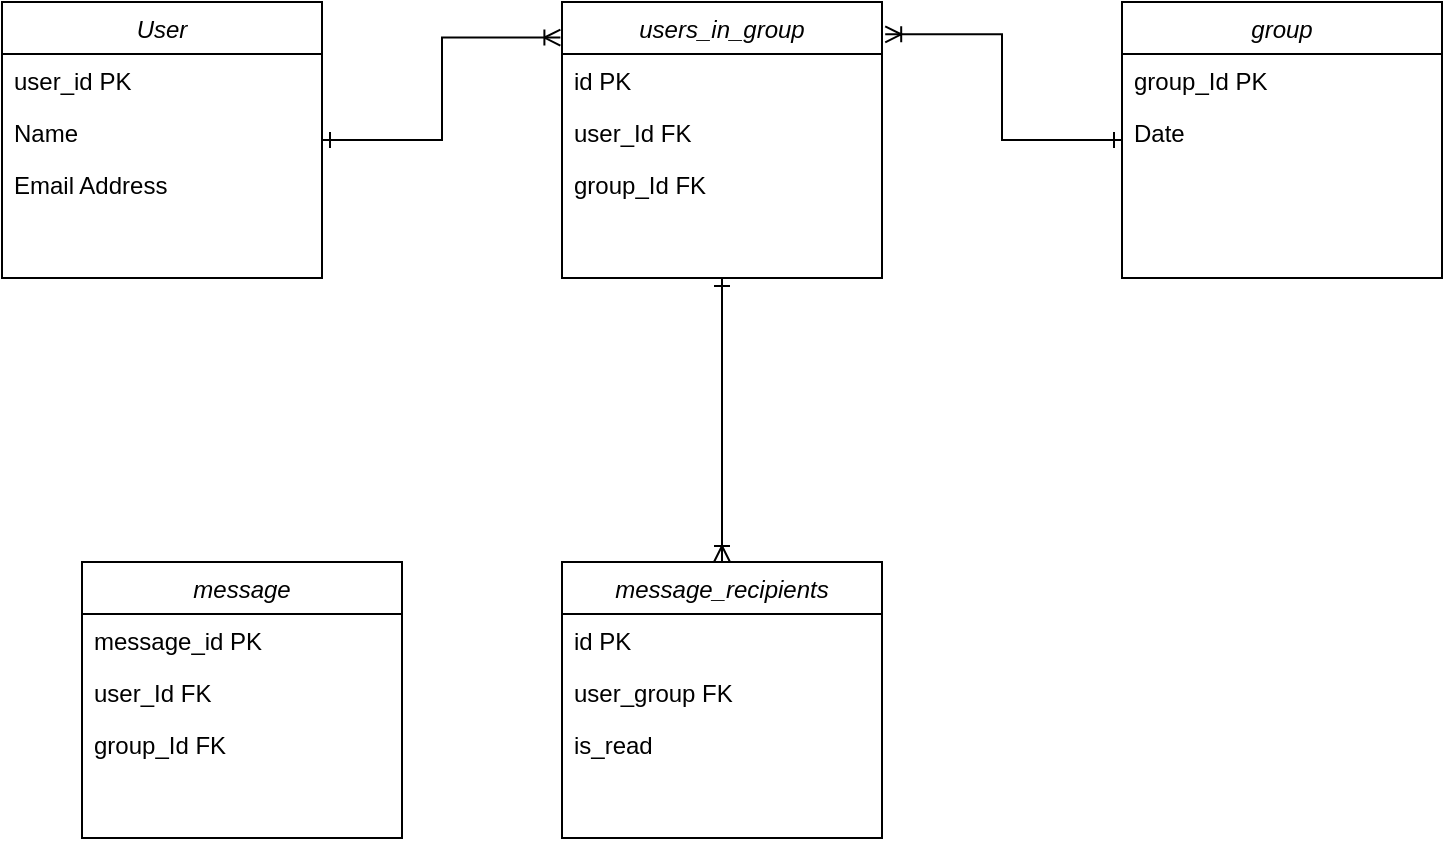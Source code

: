 <mxfile version="20.3.1" type="device"><diagram id="iW6jQiwhXgHwl51T9JRr" name="Page-1"><mxGraphModel dx="622" dy="772" grid="1" gridSize="10" guides="1" tooltips="1" connect="1" arrows="1" fold="1" page="1" pageScale="1" pageWidth="800" pageHeight="600" math="0" shadow="0"><root><mxCell id="0"/><mxCell id="1" parent="0"/><mxCell id="fItDy0RH4TVAh1Ig0ie7-1" style="edgeStyle=orthogonalEdgeStyle;rounded=0;orthogonalLoop=1;jettySize=auto;html=1;fontSize=14;startArrow=ERoneToMany;startFill=0;endArrow=ERone;endFill=0;exitX=-0.005;exitY=0.129;exitDx=0;exitDy=0;exitPerimeter=0;" edge="1" parent="1" source="fItDy0RH4TVAh1Ig0ie7-7" target="fItDy0RH4TVAh1Ig0ie7-2"><mxGeometry relative="1" as="geometry"/></mxCell><mxCell id="fItDy0RH4TVAh1Ig0ie7-2" value="User" style="swimlane;fontStyle=2;align=center;verticalAlign=top;childLayout=stackLayout;horizontal=1;startSize=26;horizontalStack=0;resizeParent=1;resizeLast=0;collapsible=1;marginBottom=0;rounded=0;shadow=0;strokeWidth=1;" vertex="1" parent="1"><mxGeometry x="840" y="80" width="160" height="138" as="geometry"><mxRectangle x="230" y="140" width="160" height="26" as="alternateBounds"/></mxGeometry></mxCell><mxCell id="fItDy0RH4TVAh1Ig0ie7-3" value="user_id PK" style="text;align=left;verticalAlign=top;spacingLeft=4;spacingRight=4;overflow=hidden;rotatable=0;points=[[0,0.5],[1,0.5]];portConstraint=eastwest;" vertex="1" parent="fItDy0RH4TVAh1Ig0ie7-2"><mxGeometry y="26" width="160" height="26" as="geometry"/></mxCell><mxCell id="fItDy0RH4TVAh1Ig0ie7-4" value="Name" style="text;align=left;verticalAlign=top;spacingLeft=4;spacingRight=4;overflow=hidden;rotatable=0;points=[[0,0.5],[1,0.5]];portConstraint=eastwest;" vertex="1" parent="fItDy0RH4TVAh1Ig0ie7-2"><mxGeometry y="52" width="160" height="26" as="geometry"/></mxCell><mxCell id="fItDy0RH4TVAh1Ig0ie7-5" value="Email Address" style="text;align=left;verticalAlign=top;spacingLeft=4;spacingRight=4;overflow=hidden;rotatable=0;points=[[0,0.5],[1,0.5]];portConstraint=eastwest;rounded=0;shadow=0;html=0;" vertex="1" parent="fItDy0RH4TVAh1Ig0ie7-2"><mxGeometry y="78" width="160" height="26" as="geometry"/></mxCell><mxCell id="fItDy0RH4TVAh1Ig0ie7-6" style="edgeStyle=orthogonalEdgeStyle;rounded=0;orthogonalLoop=1;jettySize=auto;html=1;exitX=0.5;exitY=0;exitDx=0;exitDy=0;entryX=0.5;entryY=1;entryDx=0;entryDy=0;fontSize=14;startArrow=ERoneToMany;startFill=0;endArrow=ERone;endFill=0;" edge="1" parent="1" source="fItDy0RH4TVAh1Ig0ie7-15" target="fItDy0RH4TVAh1Ig0ie7-7"><mxGeometry relative="1" as="geometry"/></mxCell><mxCell id="fItDy0RH4TVAh1Ig0ie7-7" value="users_in_group" style="swimlane;fontStyle=2;align=center;verticalAlign=top;childLayout=stackLayout;horizontal=1;startSize=26;horizontalStack=0;resizeParent=1;resizeLast=0;collapsible=1;marginBottom=0;rounded=0;shadow=0;strokeWidth=1;" vertex="1" parent="1"><mxGeometry x="1120" y="80" width="160" height="138" as="geometry"><mxRectangle x="230" y="140" width="160" height="26" as="alternateBounds"/></mxGeometry></mxCell><mxCell id="fItDy0RH4TVAh1Ig0ie7-8" value="id PK" style="text;align=left;verticalAlign=top;spacingLeft=4;spacingRight=4;overflow=hidden;rotatable=0;points=[[0,0.5],[1,0.5]];portConstraint=eastwest;" vertex="1" parent="fItDy0RH4TVAh1Ig0ie7-7"><mxGeometry y="26" width="160" height="26" as="geometry"/></mxCell><mxCell id="fItDy0RH4TVAh1Ig0ie7-9" value="user_Id FK" style="text;align=left;verticalAlign=top;spacingLeft=4;spacingRight=4;overflow=hidden;rotatable=0;points=[[0,0.5],[1,0.5]];portConstraint=eastwest;" vertex="1" parent="fItDy0RH4TVAh1Ig0ie7-7"><mxGeometry y="52" width="160" height="26" as="geometry"/></mxCell><mxCell id="fItDy0RH4TVAh1Ig0ie7-10" value="group_Id FK" style="text;align=left;verticalAlign=top;spacingLeft=4;spacingRight=4;overflow=hidden;rotatable=0;points=[[0,0.5],[1,0.5]];portConstraint=eastwest;" vertex="1" parent="fItDy0RH4TVAh1Ig0ie7-7"><mxGeometry y="78" width="160" height="26" as="geometry"/></mxCell><mxCell id="fItDy0RH4TVAh1Ig0ie7-11" style="edgeStyle=orthogonalEdgeStyle;rounded=0;orthogonalLoop=1;jettySize=auto;html=1;fontSize=14;startArrow=ERoneToMany;startFill=0;endArrow=ERone;endFill=0;exitX=1.01;exitY=0.117;exitDx=0;exitDy=0;exitPerimeter=0;" edge="1" parent="1" source="fItDy0RH4TVAh1Ig0ie7-7" target="fItDy0RH4TVAh1Ig0ie7-12"><mxGeometry relative="1" as="geometry"/></mxCell><mxCell id="fItDy0RH4TVAh1Ig0ie7-12" value="group" style="swimlane;fontStyle=2;align=center;verticalAlign=top;childLayout=stackLayout;horizontal=1;startSize=26;horizontalStack=0;resizeParent=1;resizeLast=0;collapsible=1;marginBottom=0;rounded=0;shadow=0;strokeWidth=1;" vertex="1" parent="1"><mxGeometry x="1400" y="80" width="160" height="138" as="geometry"><mxRectangle x="230" y="140" width="160" height="26" as="alternateBounds"/></mxGeometry></mxCell><mxCell id="fItDy0RH4TVAh1Ig0ie7-13" value="group_Id PK" style="text;align=left;verticalAlign=top;spacingLeft=4;spacingRight=4;overflow=hidden;rotatable=0;points=[[0,0.5],[1,0.5]];portConstraint=eastwest;" vertex="1" parent="fItDy0RH4TVAh1Ig0ie7-12"><mxGeometry y="26" width="160" height="26" as="geometry"/></mxCell><mxCell id="fItDy0RH4TVAh1Ig0ie7-14" value="Date" style="text;align=left;verticalAlign=top;spacingLeft=4;spacingRight=4;overflow=hidden;rotatable=0;points=[[0,0.5],[1,0.5]];portConstraint=eastwest;" vertex="1" parent="fItDy0RH4TVAh1Ig0ie7-12"><mxGeometry y="52" width="160" height="26" as="geometry"/></mxCell><mxCell id="fItDy0RH4TVAh1Ig0ie7-15" value="message_recipients" style="swimlane;fontStyle=2;align=center;verticalAlign=top;childLayout=stackLayout;horizontal=1;startSize=26;horizontalStack=0;resizeParent=1;resizeLast=0;collapsible=1;marginBottom=0;rounded=0;shadow=0;strokeWidth=1;" vertex="1" parent="1"><mxGeometry x="1120" y="360" width="160" height="138" as="geometry"><mxRectangle x="230" y="140" width="160" height="26" as="alternateBounds"/></mxGeometry></mxCell><mxCell id="fItDy0RH4TVAh1Ig0ie7-16" value="id PK" style="text;align=left;verticalAlign=top;spacingLeft=4;spacingRight=4;overflow=hidden;rotatable=0;points=[[0,0.5],[1,0.5]];portConstraint=eastwest;" vertex="1" parent="fItDy0RH4TVAh1Ig0ie7-15"><mxGeometry y="26" width="160" height="26" as="geometry"/></mxCell><mxCell id="fItDy0RH4TVAh1Ig0ie7-17" value="user_group FK" style="text;align=left;verticalAlign=top;spacingLeft=4;spacingRight=4;overflow=hidden;rotatable=0;points=[[0,0.5],[1,0.5]];portConstraint=eastwest;" vertex="1" parent="fItDy0RH4TVAh1Ig0ie7-15"><mxGeometry y="52" width="160" height="26" as="geometry"/></mxCell><mxCell id="fItDy0RH4TVAh1Ig0ie7-18" value="is_read" style="text;align=left;verticalAlign=top;spacingLeft=4;spacingRight=4;overflow=hidden;rotatable=0;points=[[0,0.5],[1,0.5]];portConstraint=eastwest;" vertex="1" parent="fItDy0RH4TVAh1Ig0ie7-15"><mxGeometry y="78" width="160" height="26" as="geometry"/></mxCell><mxCell id="fItDy0RH4TVAh1Ig0ie7-19" value="message" style="swimlane;fontStyle=2;align=center;verticalAlign=top;childLayout=stackLayout;horizontal=1;startSize=26;horizontalStack=0;resizeParent=1;resizeLast=0;collapsible=1;marginBottom=0;rounded=0;shadow=0;strokeWidth=1;" vertex="1" parent="1"><mxGeometry x="880" y="360" width="160" height="138" as="geometry"><mxRectangle x="230" y="140" width="160" height="26" as="alternateBounds"/></mxGeometry></mxCell><mxCell id="fItDy0RH4TVAh1Ig0ie7-20" value="message_id PK" style="text;align=left;verticalAlign=top;spacingLeft=4;spacingRight=4;overflow=hidden;rotatable=0;points=[[0,0.5],[1,0.5]];portConstraint=eastwest;" vertex="1" parent="fItDy0RH4TVAh1Ig0ie7-19"><mxGeometry y="26" width="160" height="26" as="geometry"/></mxCell><mxCell id="fItDy0RH4TVAh1Ig0ie7-21" value="user_Id FK" style="text;align=left;verticalAlign=top;spacingLeft=4;spacingRight=4;overflow=hidden;rotatable=0;points=[[0,0.5],[1,0.5]];portConstraint=eastwest;" vertex="1" parent="fItDy0RH4TVAh1Ig0ie7-19"><mxGeometry y="52" width="160" height="26" as="geometry"/></mxCell><mxCell id="fItDy0RH4TVAh1Ig0ie7-22" value="group_Id FK" style="text;align=left;verticalAlign=top;spacingLeft=4;spacingRight=4;overflow=hidden;rotatable=0;points=[[0,0.5],[1,0.5]];portConstraint=eastwest;" vertex="1" parent="fItDy0RH4TVAh1Ig0ie7-19"><mxGeometry y="78" width="160" height="26" as="geometry"/></mxCell></root></mxGraphModel></diagram></mxfile>